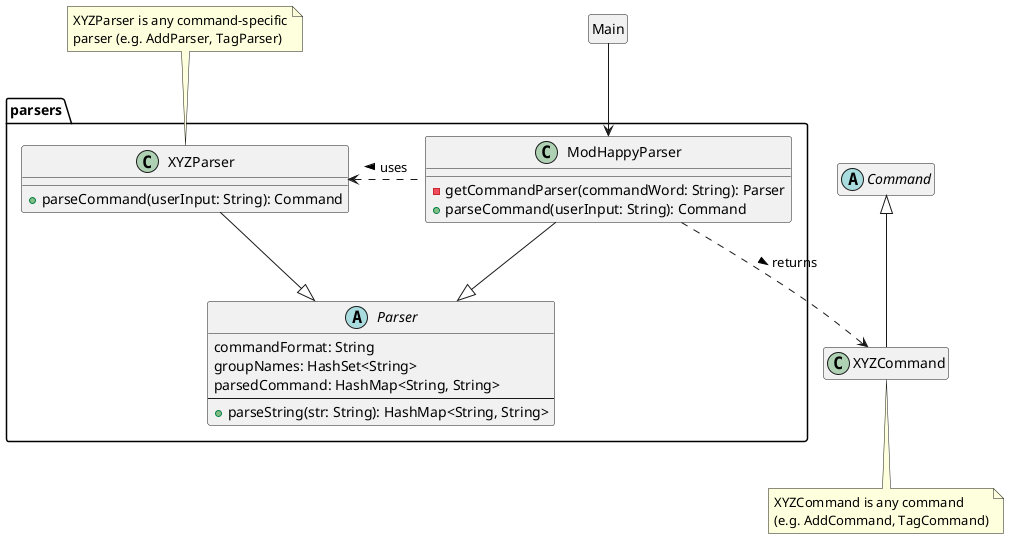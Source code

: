 @startuml

package parsers {
    abstract class Parser {
        commandFormat: String
        groupNames: HashSet<String>
        parsedCommand: HashMap<String, String>
        --
        + parseString(str: String): HashMap<String, String>
    }

    class XYZParser {
        + parseCommand(userInput: String): Command
    }

    class ModHappyParser {
        - getCommandParser(commandWord: String): Parser
        + parseCommand(userInput: String): Command
    }
}

note top of XYZParser
    XYZParser is any command-specific
    parser (e.g. AddParser, TagParser)
end note

Parser <|-u- ModHappyParser
XYZParser <. ModHappyParser: uses <
ModHappyParser <-u- Main

hide Main circle
hide Main methods
hide Main attributes

Parser <|-- XYZParser

abstract class Command {
}
hide Command methods
hide Command attributes

XYZCommand <.u. ModHappyParser: returns <
Command <|-- XYZCommand

hide XYZCommand methods
hide XYZCommand attributes

note bottom of XYZCommand
    XYZCommand is any command
    (e.g. AddCommand, TagCommand)
end note

@enduml